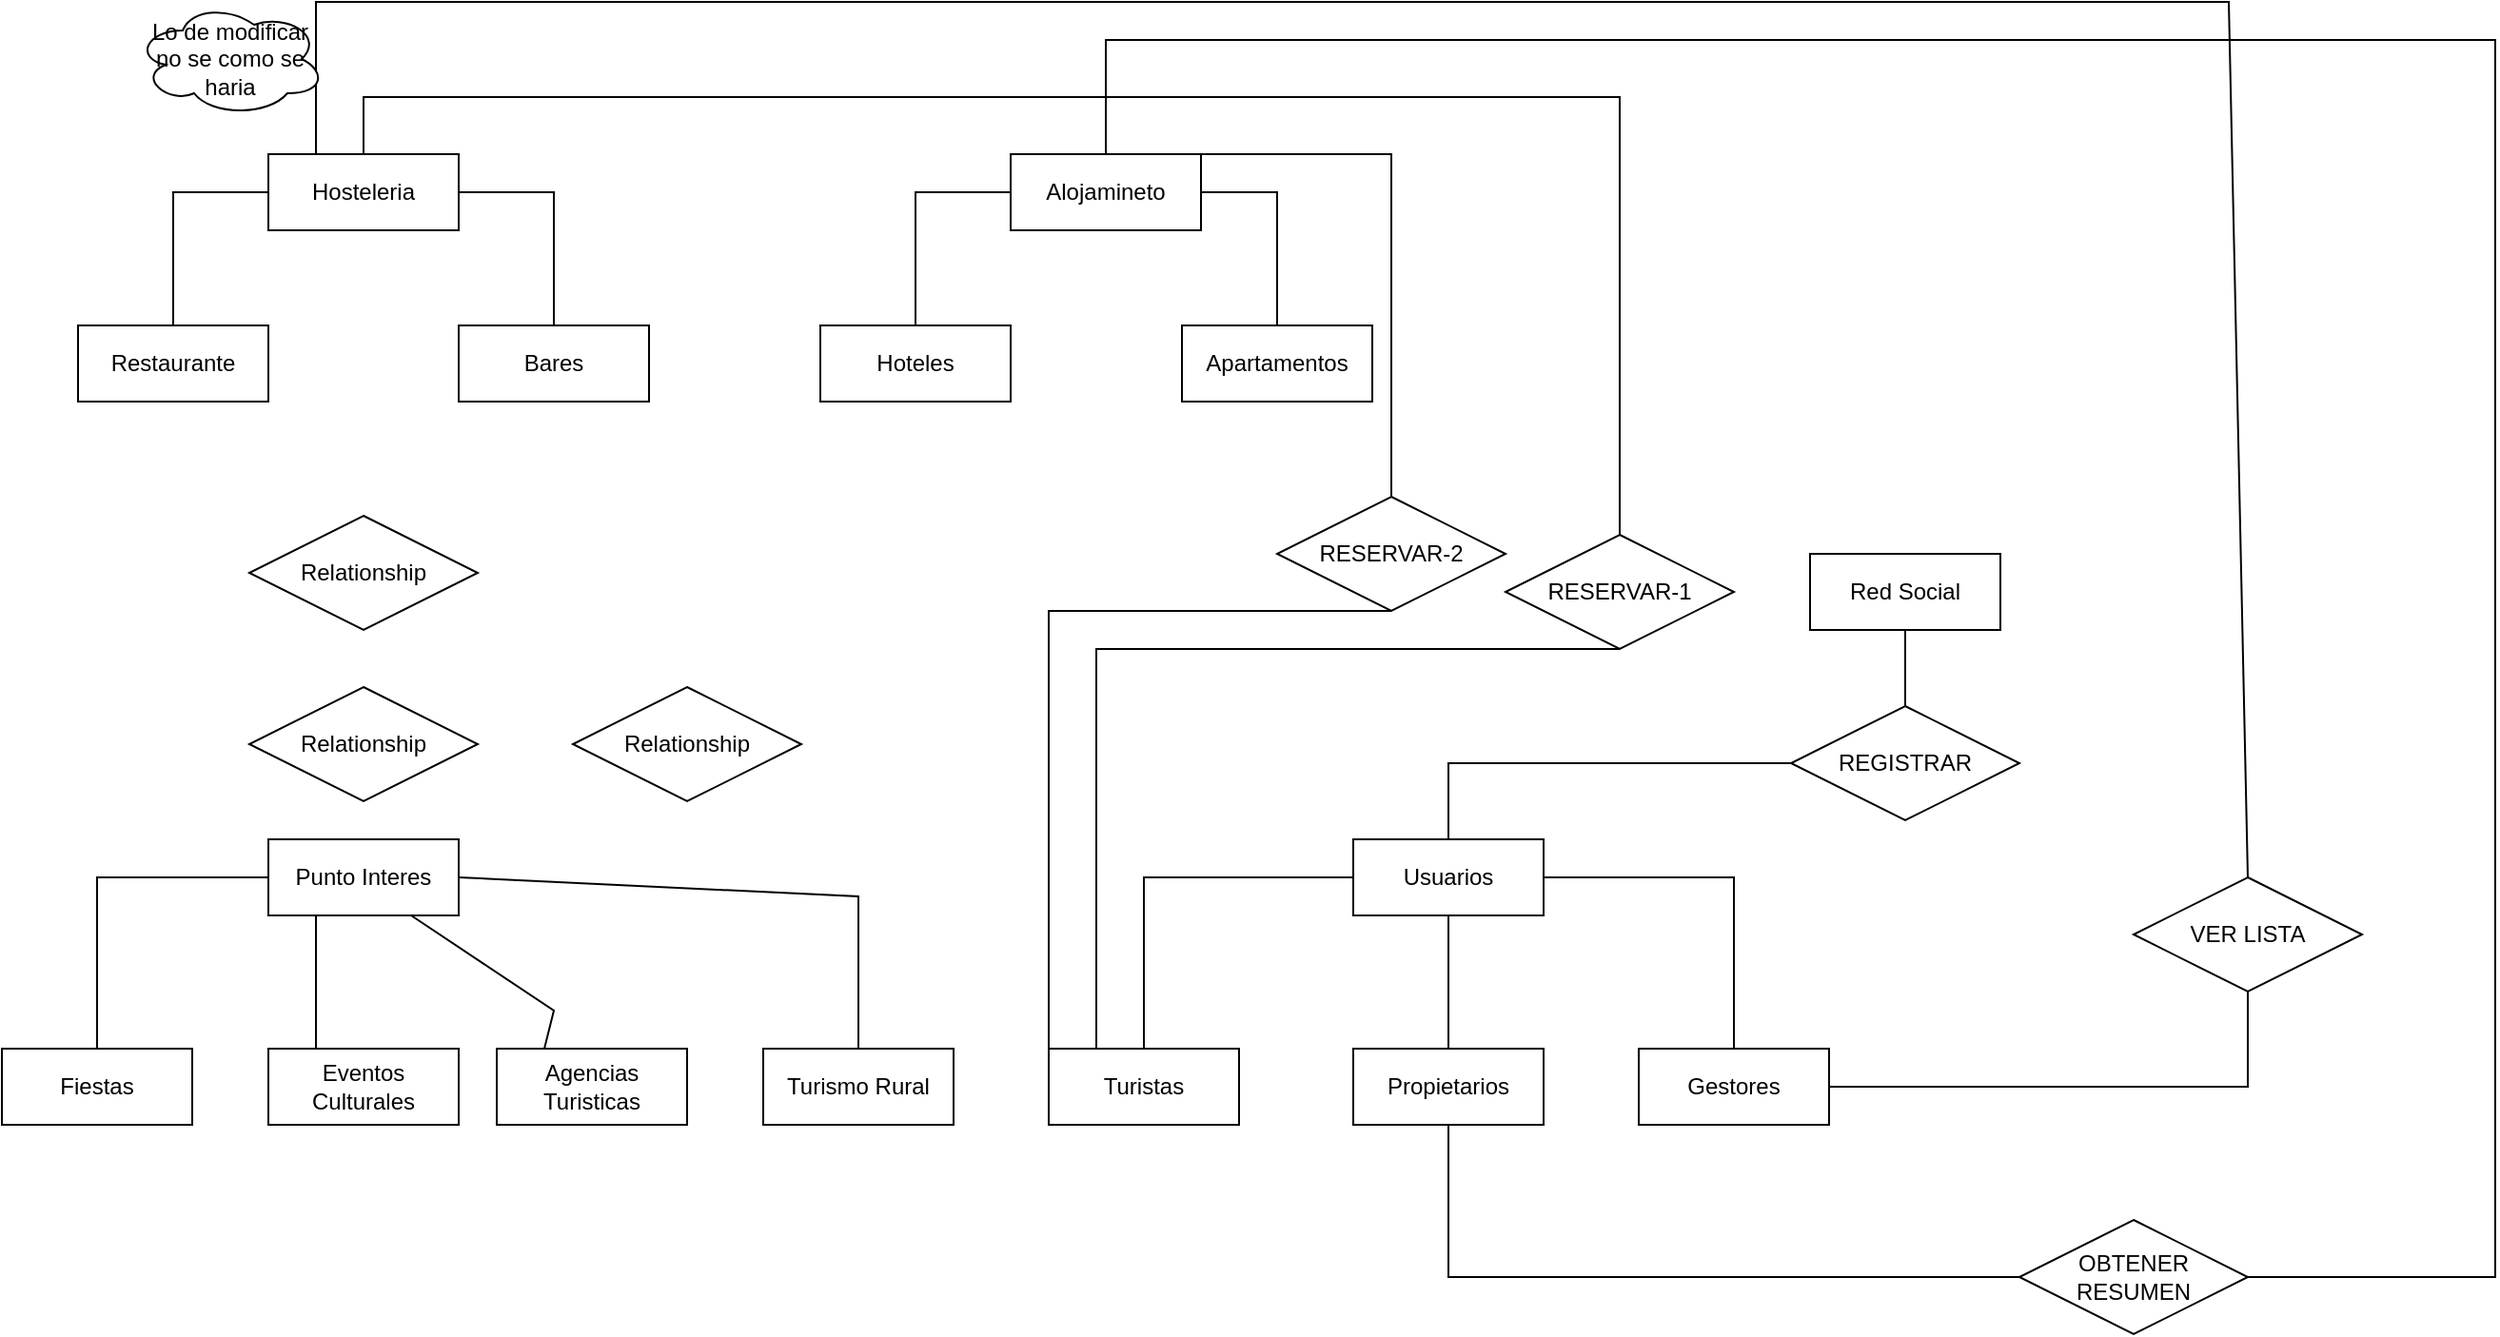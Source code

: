<mxfile version="13.10.4" type="github">
  <diagram id="R2lEEEUBdFMjLlhIrx00" name="Page-1">
    <mxGraphModel dx="527" dy="472" grid="1" gridSize="10" guides="1" tooltips="1" connect="1" arrows="1" fold="1" page="1" pageScale="1" pageWidth="850" pageHeight="1100" math="0" shadow="0" extFonts="Permanent Marker^https://fonts.googleapis.com/css?family=Permanent+Marker">
      <root>
        <mxCell id="0" />
        <mxCell id="1" parent="0" />
        <mxCell id="o4iAExZpC-2CQ51Gos-I-1" value="Hosteleria" style="whiteSpace=wrap;html=1;align=center;" vertex="1" parent="1">
          <mxGeometry x="140" y="80" width="100" height="40" as="geometry" />
        </mxCell>
        <mxCell id="o4iAExZpC-2CQ51Gos-I-3" value="Restaurante" style="whiteSpace=wrap;html=1;align=center;" vertex="1" parent="1">
          <mxGeometry x="40" y="170" width="100" height="40" as="geometry" />
        </mxCell>
        <mxCell id="o4iAExZpC-2CQ51Gos-I-4" value="Bares" style="whiteSpace=wrap;html=1;align=center;" vertex="1" parent="1">
          <mxGeometry x="240" y="170" width="100" height="40" as="geometry" />
        </mxCell>
        <mxCell id="o4iAExZpC-2CQ51Gos-I-5" value="Alojamineto" style="whiteSpace=wrap;html=1;align=center;" vertex="1" parent="1">
          <mxGeometry x="530" y="80" width="100" height="40" as="geometry" />
        </mxCell>
        <mxCell id="o4iAExZpC-2CQ51Gos-I-6" value="Hoteles" style="whiteSpace=wrap;html=1;align=center;" vertex="1" parent="1">
          <mxGeometry x="430" y="170" width="100" height="40" as="geometry" />
        </mxCell>
        <mxCell id="o4iAExZpC-2CQ51Gos-I-7" value="Apartamentos" style="whiteSpace=wrap;html=1;align=center;" vertex="1" parent="1">
          <mxGeometry x="620" y="170" width="100" height="40" as="geometry" />
        </mxCell>
        <mxCell id="o4iAExZpC-2CQ51Gos-I-8" value="Punto Interes" style="whiteSpace=wrap;html=1;align=center;" vertex="1" parent="1">
          <mxGeometry x="140" y="440" width="100" height="40" as="geometry" />
        </mxCell>
        <mxCell id="o4iAExZpC-2CQ51Gos-I-9" value="Fiestas" style="whiteSpace=wrap;html=1;align=center;" vertex="1" parent="1">
          <mxGeometry y="550" width="100" height="40" as="geometry" />
        </mxCell>
        <mxCell id="o4iAExZpC-2CQ51Gos-I-10" value="Eventos Culturales" style="whiteSpace=wrap;html=1;align=center;" vertex="1" parent="1">
          <mxGeometry x="140" y="550" width="100" height="40" as="geometry" />
        </mxCell>
        <mxCell id="o4iAExZpC-2CQ51Gos-I-11" value="Agencias Turisticas" style="whiteSpace=wrap;html=1;align=center;" vertex="1" parent="1">
          <mxGeometry x="260" y="550" width="100" height="40" as="geometry" />
        </mxCell>
        <mxCell id="o4iAExZpC-2CQ51Gos-I-12" value="Turismo Rural" style="whiteSpace=wrap;html=1;align=center;" vertex="1" parent="1">
          <mxGeometry x="400" y="550" width="100" height="40" as="geometry" />
        </mxCell>
        <mxCell id="o4iAExZpC-2CQ51Gos-I-13" value="Red Social" style="whiteSpace=wrap;html=1;align=center;" vertex="1" parent="1">
          <mxGeometry x="950" y="290" width="100" height="40" as="geometry" />
        </mxCell>
        <mxCell id="o4iAExZpC-2CQ51Gos-I-14" value="Usuarios" style="whiteSpace=wrap;html=1;align=center;" vertex="1" parent="1">
          <mxGeometry x="710" y="440" width="100" height="40" as="geometry" />
        </mxCell>
        <mxCell id="o4iAExZpC-2CQ51Gos-I-15" value="Turistas" style="whiteSpace=wrap;html=1;align=center;" vertex="1" parent="1">
          <mxGeometry x="550" y="550" width="100" height="40" as="geometry" />
        </mxCell>
        <mxCell id="o4iAExZpC-2CQ51Gos-I-16" value="Propietarios" style="whiteSpace=wrap;html=1;align=center;" vertex="1" parent="1">
          <mxGeometry x="710" y="550" width="100" height="40" as="geometry" />
        </mxCell>
        <mxCell id="o4iAExZpC-2CQ51Gos-I-17" value="Gestores" style="whiteSpace=wrap;html=1;align=center;" vertex="1" parent="1">
          <mxGeometry x="860" y="550" width="100" height="40" as="geometry" />
        </mxCell>
        <mxCell id="o4iAExZpC-2CQ51Gos-I-18" value="REGISTRAR" style="shape=rhombus;perimeter=rhombusPerimeter;whiteSpace=wrap;html=1;align=center;" vertex="1" parent="1">
          <mxGeometry x="940" y="370" width="120" height="60" as="geometry" />
        </mxCell>
        <mxCell id="o4iAExZpC-2CQ51Gos-I-25" value="" style="endArrow=none;html=1;rounded=0;entryX=0.5;entryY=1;entryDx=0;entryDy=0;exitX=0.5;exitY=0;exitDx=0;exitDy=0;" edge="1" parent="1" source="o4iAExZpC-2CQ51Gos-I-18" target="o4iAExZpC-2CQ51Gos-I-13">
          <mxGeometry relative="1" as="geometry">
            <mxPoint x="760" y="319.5" as="sourcePoint" />
            <mxPoint x="920" y="319.5" as="targetPoint" />
            <Array as="points" />
          </mxGeometry>
        </mxCell>
        <mxCell id="o4iAExZpC-2CQ51Gos-I-26" value="" style="endArrow=none;html=1;rounded=0;entryX=0;entryY=0.5;entryDx=0;entryDy=0;exitX=0.5;exitY=0;exitDx=0;exitDy=0;" edge="1" parent="1" source="o4iAExZpC-2CQ51Gos-I-14" target="o4iAExZpC-2CQ51Gos-I-18">
          <mxGeometry relative="1" as="geometry">
            <mxPoint x="760" y="440" as="sourcePoint" />
            <mxPoint x="930.04" y="430" as="targetPoint" />
            <Array as="points">
              <mxPoint x="760" y="400" />
              <mxPoint x="850" y="400" />
            </Array>
          </mxGeometry>
        </mxCell>
        <mxCell id="o4iAExZpC-2CQ51Gos-I-27" value="" style="endArrow=none;html=1;rounded=0;entryX=0;entryY=0.5;entryDx=0;entryDy=0;exitX=0.5;exitY=0;exitDx=0;exitDy=0;" edge="1" parent="1" source="o4iAExZpC-2CQ51Gos-I-15" target="o4iAExZpC-2CQ51Gos-I-14">
          <mxGeometry relative="1" as="geometry">
            <mxPoint x="550" y="460" as="sourcePoint" />
            <mxPoint x="710" y="460" as="targetPoint" />
            <Array as="points">
              <mxPoint x="600" y="460" />
            </Array>
          </mxGeometry>
        </mxCell>
        <mxCell id="o4iAExZpC-2CQ51Gos-I-28" value="" style="endArrow=none;html=1;rounded=0;exitX=1;exitY=0.5;exitDx=0;exitDy=0;entryX=0.5;entryY=0;entryDx=0;entryDy=0;" edge="1" parent="1" source="o4iAExZpC-2CQ51Gos-I-14" target="o4iAExZpC-2CQ51Gos-I-17">
          <mxGeometry relative="1" as="geometry">
            <mxPoint x="830" y="460" as="sourcePoint" />
            <mxPoint x="990" y="460" as="targetPoint" />
            <Array as="points">
              <mxPoint x="910" y="460" />
            </Array>
          </mxGeometry>
        </mxCell>
        <mxCell id="o4iAExZpC-2CQ51Gos-I-29" value="" style="endArrow=none;html=1;rounded=0;entryX=0.5;entryY=1;entryDx=0;entryDy=0;exitX=0.5;exitY=0;exitDx=0;exitDy=0;" edge="1" parent="1" source="o4iAExZpC-2CQ51Gos-I-16" target="o4iAExZpC-2CQ51Gos-I-14">
          <mxGeometry relative="1" as="geometry">
            <mxPoint x="640" y="620" as="sourcePoint" />
            <mxPoint x="800" y="620" as="targetPoint" />
          </mxGeometry>
        </mxCell>
        <mxCell id="o4iAExZpC-2CQ51Gos-I-30" value="" style="endArrow=none;html=1;rounded=0;entryX=0;entryY=0.5;entryDx=0;entryDy=0;exitX=0.5;exitY=0;exitDx=0;exitDy=0;" edge="1" parent="1" source="o4iAExZpC-2CQ51Gos-I-9" target="o4iAExZpC-2CQ51Gos-I-8">
          <mxGeometry relative="1" as="geometry">
            <mxPoint x="20" y="540" as="sourcePoint" />
            <mxPoint x="130" y="450" as="targetPoint" />
            <Array as="points">
              <mxPoint x="50" y="460" />
            </Array>
          </mxGeometry>
        </mxCell>
        <mxCell id="o4iAExZpC-2CQ51Gos-I-31" value="" style="endArrow=none;html=1;rounded=0;exitX=1;exitY=0.5;exitDx=0;exitDy=0;entryX=0.5;entryY=0;entryDx=0;entryDy=0;" edge="1" parent="1" source="o4iAExZpC-2CQ51Gos-I-8" target="o4iAExZpC-2CQ51Gos-I-12">
          <mxGeometry relative="1" as="geometry">
            <mxPoint x="300" y="460" as="sourcePoint" />
            <mxPoint x="460" y="460" as="targetPoint" />
            <Array as="points">
              <mxPoint x="450" y="470" />
            </Array>
          </mxGeometry>
        </mxCell>
        <mxCell id="o4iAExZpC-2CQ51Gos-I-32" value="" style="endArrow=none;html=1;rounded=0;exitX=0.25;exitY=1;exitDx=0;exitDy=0;entryX=0.25;entryY=0;entryDx=0;entryDy=0;" edge="1" parent="1" source="o4iAExZpC-2CQ51Gos-I-8" target="o4iAExZpC-2CQ51Gos-I-10">
          <mxGeometry relative="1" as="geometry">
            <mxPoint x="300" y="500" as="sourcePoint" />
            <mxPoint x="460" y="500" as="targetPoint" />
          </mxGeometry>
        </mxCell>
        <mxCell id="o4iAExZpC-2CQ51Gos-I-33" value="" style="endArrow=none;html=1;rounded=0;exitX=0.75;exitY=1;exitDx=0;exitDy=0;entryX=0.25;entryY=0;entryDx=0;entryDy=0;" edge="1" parent="1" source="o4iAExZpC-2CQ51Gos-I-8" target="o4iAExZpC-2CQ51Gos-I-11">
          <mxGeometry relative="1" as="geometry">
            <mxPoint x="230" y="510" as="sourcePoint" />
            <mxPoint x="390" y="510" as="targetPoint" />
            <Array as="points">
              <mxPoint x="290" y="530" />
            </Array>
          </mxGeometry>
        </mxCell>
        <mxCell id="o4iAExZpC-2CQ51Gos-I-34" value="" style="endArrow=none;html=1;rounded=0;exitX=0;exitY=0.5;exitDx=0;exitDy=0;entryX=0.5;entryY=0;entryDx=0;entryDy=0;" edge="1" parent="1" source="o4iAExZpC-2CQ51Gos-I-1" target="o4iAExZpC-2CQ51Gos-I-3">
          <mxGeometry relative="1" as="geometry">
            <mxPoint x="210" y="260" as="sourcePoint" />
            <mxPoint x="370" y="260" as="targetPoint" />
            <Array as="points">
              <mxPoint x="90" y="100" />
            </Array>
          </mxGeometry>
        </mxCell>
        <mxCell id="o4iAExZpC-2CQ51Gos-I-35" value="" style="endArrow=none;html=1;rounded=0;exitX=0.5;exitY=0;exitDx=0;exitDy=0;entryX=1;entryY=0.5;entryDx=0;entryDy=0;" edge="1" parent="1" source="o4iAExZpC-2CQ51Gos-I-4" target="o4iAExZpC-2CQ51Gos-I-1">
          <mxGeometry relative="1" as="geometry">
            <mxPoint x="260" y="260" as="sourcePoint" />
            <mxPoint x="420" y="260" as="targetPoint" />
            <Array as="points">
              <mxPoint x="290" y="100" />
            </Array>
          </mxGeometry>
        </mxCell>
        <mxCell id="o4iAExZpC-2CQ51Gos-I-36" value="" style="endArrow=none;html=1;rounded=0;entryX=0;entryY=0.5;entryDx=0;entryDy=0;exitX=0.5;exitY=0;exitDx=0;exitDy=0;" edge="1" parent="1" source="o4iAExZpC-2CQ51Gos-I-6" target="o4iAExZpC-2CQ51Gos-I-5">
          <mxGeometry relative="1" as="geometry">
            <mxPoint x="380" y="250" as="sourcePoint" />
            <mxPoint x="540" y="250" as="targetPoint" />
            <Array as="points">
              <mxPoint x="480" y="100" />
            </Array>
          </mxGeometry>
        </mxCell>
        <mxCell id="o4iAExZpC-2CQ51Gos-I-37" value="" style="endArrow=none;html=1;rounded=0;exitX=1;exitY=0.5;exitDx=0;exitDy=0;entryX=0.5;entryY=0;entryDx=0;entryDy=0;" edge="1" parent="1" source="o4iAExZpC-2CQ51Gos-I-5" target="o4iAExZpC-2CQ51Gos-I-7">
          <mxGeometry relative="1" as="geometry">
            <mxPoint x="660" y="100" as="sourcePoint" />
            <mxPoint x="820" y="100" as="targetPoint" />
            <Array as="points">
              <mxPoint x="670" y="100" />
            </Array>
          </mxGeometry>
        </mxCell>
        <mxCell id="o4iAExZpC-2CQ51Gos-I-38" value="Relationship" style="shape=rhombus;perimeter=rhombusPerimeter;whiteSpace=wrap;html=1;align=center;" vertex="1" parent="1">
          <mxGeometry x="130" y="270" width="120" height="60" as="geometry" />
        </mxCell>
        <mxCell id="o4iAExZpC-2CQ51Gos-I-39" value="RESERVAR-1" style="shape=rhombus;perimeter=rhombusPerimeter;whiteSpace=wrap;html=1;align=center;" vertex="1" parent="1">
          <mxGeometry x="790" y="280" width="120" height="60" as="geometry" />
        </mxCell>
        <mxCell id="o4iAExZpC-2CQ51Gos-I-40" value="Relationship" style="shape=rhombus;perimeter=rhombusPerimeter;whiteSpace=wrap;html=1;align=center;" vertex="1" parent="1">
          <mxGeometry x="130" y="360" width="120" height="60" as="geometry" />
        </mxCell>
        <mxCell id="o4iAExZpC-2CQ51Gos-I-41" value="Relationship" style="shape=rhombus;perimeter=rhombusPerimeter;whiteSpace=wrap;html=1;align=center;" vertex="1" parent="1">
          <mxGeometry x="300" y="360" width="120" height="60" as="geometry" />
        </mxCell>
        <mxCell id="o4iAExZpC-2CQ51Gos-I-42" value="" style="endArrow=none;html=1;rounded=0;entryX=0.5;entryY=1;entryDx=0;entryDy=0;exitX=0.25;exitY=0;exitDx=0;exitDy=0;" edge="1" parent="1" source="o4iAExZpC-2CQ51Gos-I-15" target="o4iAExZpC-2CQ51Gos-I-39">
          <mxGeometry relative="1" as="geometry">
            <mxPoint x="640" y="360" as="sourcePoint" />
            <mxPoint x="800" y="360" as="targetPoint" />
            <Array as="points">
              <mxPoint x="575" y="340" />
            </Array>
          </mxGeometry>
        </mxCell>
        <mxCell id="o4iAExZpC-2CQ51Gos-I-43" value="" style="endArrow=none;html=1;rounded=0;exitX=0.5;exitY=0;exitDx=0;exitDy=0;entryX=0.5;entryY=0;entryDx=0;entryDy=0;" edge="1" parent="1" source="o4iAExZpC-2CQ51Gos-I-1" target="o4iAExZpC-2CQ51Gos-I-39">
          <mxGeometry relative="1" as="geometry">
            <mxPoint x="210" y="50" as="sourcePoint" />
            <mxPoint x="370" y="50" as="targetPoint" />
            <Array as="points">
              <mxPoint x="190" y="50" />
              <mxPoint x="760" y="50" />
              <mxPoint x="850" y="50" />
            </Array>
          </mxGeometry>
        </mxCell>
        <mxCell id="o4iAExZpC-2CQ51Gos-I-46" value="VER LISTA" style="shape=rhombus;perimeter=rhombusPerimeter;whiteSpace=wrap;html=1;align=center;" vertex="1" parent="1">
          <mxGeometry x="1120" y="460" width="120" height="60" as="geometry" />
        </mxCell>
        <mxCell id="o4iAExZpC-2CQ51Gos-I-47" value="" style="endArrow=none;html=1;rounded=0;exitX=1;exitY=0.5;exitDx=0;exitDy=0;entryX=0.5;entryY=1;entryDx=0;entryDy=0;" edge="1" parent="1" source="o4iAExZpC-2CQ51Gos-I-17" target="o4iAExZpC-2CQ51Gos-I-46">
          <mxGeometry relative="1" as="geometry">
            <mxPoint x="900" y="430" as="sourcePoint" />
            <mxPoint x="1060" y="430" as="targetPoint" />
            <Array as="points">
              <mxPoint x="1180" y="570" />
            </Array>
          </mxGeometry>
        </mxCell>
        <mxCell id="o4iAExZpC-2CQ51Gos-I-48" value="" style="endArrow=none;html=1;rounded=0;entryX=0.5;entryY=0;entryDx=0;entryDy=0;exitX=0.25;exitY=0;exitDx=0;exitDy=0;" edge="1" parent="1" source="o4iAExZpC-2CQ51Gos-I-1" target="o4iAExZpC-2CQ51Gos-I-46">
          <mxGeometry relative="1" as="geometry">
            <mxPoint x="1050" y="220" as="sourcePoint" />
            <mxPoint x="1210" y="220" as="targetPoint" />
            <Array as="points">
              <mxPoint x="165" />
              <mxPoint x="1170" />
            </Array>
          </mxGeometry>
        </mxCell>
        <mxCell id="o4iAExZpC-2CQ51Gos-I-49" value="Lo de modificar no se como se haria" style="ellipse;shape=cloud;whiteSpace=wrap;html=1;align=center;" vertex="1" parent="1">
          <mxGeometry x="70" width="100" height="60" as="geometry" />
        </mxCell>
        <mxCell id="o4iAExZpC-2CQ51Gos-I-50" value="RESERVAR-2" style="shape=rhombus;perimeter=rhombusPerimeter;whiteSpace=wrap;html=1;align=center;" vertex="1" parent="1">
          <mxGeometry x="670" y="260" width="120" height="60" as="geometry" />
        </mxCell>
        <mxCell id="o4iAExZpC-2CQ51Gos-I-51" value="" style="endArrow=none;html=1;rounded=0;exitX=1;exitY=0;exitDx=0;exitDy=0;entryX=0.5;entryY=0;entryDx=0;entryDy=0;" edge="1" parent="1" source="o4iAExZpC-2CQ51Gos-I-5" target="o4iAExZpC-2CQ51Gos-I-50">
          <mxGeometry relative="1" as="geometry">
            <mxPoint x="760" y="140" as="sourcePoint" />
            <mxPoint x="810" y="210" as="targetPoint" />
            <Array as="points">
              <mxPoint x="730" y="80" />
            </Array>
          </mxGeometry>
        </mxCell>
        <mxCell id="o4iAExZpC-2CQ51Gos-I-52" value="" style="endArrow=none;html=1;rounded=0;entryX=0.5;entryY=1;entryDx=0;entryDy=0;exitX=0;exitY=0;exitDx=0;exitDy=0;" edge="1" parent="1" source="o4iAExZpC-2CQ51Gos-I-15" target="o4iAExZpC-2CQ51Gos-I-50">
          <mxGeometry relative="1" as="geometry">
            <mxPoint x="820" y="450" as="sourcePoint" />
            <mxPoint x="860" y="330" as="targetPoint" />
            <Array as="points">
              <mxPoint x="550" y="320" />
            </Array>
          </mxGeometry>
        </mxCell>
        <mxCell id="o4iAExZpC-2CQ51Gos-I-53" value="OBTENER RESUMEN" style="shape=rhombus;perimeter=rhombusPerimeter;whiteSpace=wrap;html=1;align=center;" vertex="1" parent="1">
          <mxGeometry x="1060" y="640" width="120" height="60" as="geometry" />
        </mxCell>
        <mxCell id="o4iAExZpC-2CQ51Gos-I-54" value="" style="endArrow=none;html=1;rounded=0;exitX=0.5;exitY=1;exitDx=0;exitDy=0;entryX=0;entryY=0.5;entryDx=0;entryDy=0;" edge="1" parent="1" source="o4iAExZpC-2CQ51Gos-I-16" target="o4iAExZpC-2CQ51Gos-I-53">
          <mxGeometry relative="1" as="geometry">
            <mxPoint x="970" y="580" as="sourcePoint" />
            <mxPoint x="1190" y="530" as="targetPoint" />
            <Array as="points">
              <mxPoint x="760" y="670" />
            </Array>
          </mxGeometry>
        </mxCell>
        <mxCell id="o4iAExZpC-2CQ51Gos-I-55" value="" style="endArrow=none;html=1;rounded=0;exitX=1;exitY=0.5;exitDx=0;exitDy=0;entryX=0.5;entryY=0;entryDx=0;entryDy=0;" edge="1" parent="1" source="o4iAExZpC-2CQ51Gos-I-53" target="o4iAExZpC-2CQ51Gos-I-5">
          <mxGeometry relative="1" as="geometry">
            <mxPoint x="970" y="580" as="sourcePoint" />
            <mxPoint x="570" y="20" as="targetPoint" />
            <Array as="points">
              <mxPoint x="1310" y="670" />
              <mxPoint x="1310" y="20" />
              <mxPoint x="580" y="20" />
            </Array>
          </mxGeometry>
        </mxCell>
      </root>
    </mxGraphModel>
  </diagram>
</mxfile>
